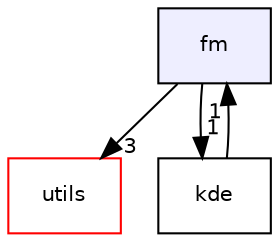 digraph "fm" {
  compound=true
  node [ fontsize="10", fontname="Helvetica"];
  edge [ labelfontsize="10", labelfontname="Helvetica"];
  dir_f99bc57f6e96b81f96432a4d7e6e5016 [shape=box, label="fm", style="filled", fillcolor="#eeeeff", pencolor="black", URL="dir_f99bc57f6e96b81f96432a4d7e6e5016.html"];
  dir_cbdb8362360e11eafe2fa3bc74cf0ffd [shape=box label="utils" fillcolor="white" style="filled" color="red" URL="dir_cbdb8362360e11eafe2fa3bc74cf0ffd.html"];
  dir_376e7e9632de692efb6fbcebf22cf876 [shape=box label="kde" URL="dir_376e7e9632de692efb6fbcebf22cf876.html"];
  dir_376e7e9632de692efb6fbcebf22cf876->dir_f99bc57f6e96b81f96432a4d7e6e5016 [headlabel="1", labeldistance=1.5 headhref="dir_000007_000006.html"];
  dir_f99bc57f6e96b81f96432a4d7e6e5016->dir_cbdb8362360e11eafe2fa3bc74cf0ffd [headlabel="3", labeldistance=1.5 headhref="dir_000006_000003.html"];
  dir_f99bc57f6e96b81f96432a4d7e6e5016->dir_376e7e9632de692efb6fbcebf22cf876 [headlabel="1", labeldistance=1.5 headhref="dir_000006_000007.html"];
}
